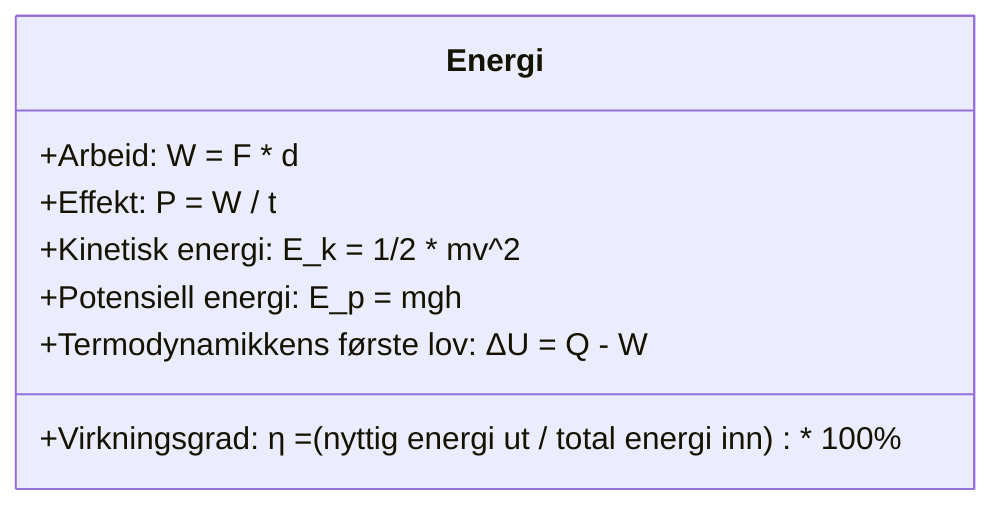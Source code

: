 classDiagram
  class Energi {
    +Arbeid: W = F * d
    +Effekt: P = W / t
    +Virkningsgrad: η = (nyttig energi ut / total energi inn) * 100%
    +Kinetisk energi: E_k = 1/2 * mv^2
    +Potensiell energi: E_p = mgh
    +Termodynamikkens første lov: ΔU = Q - W
  }